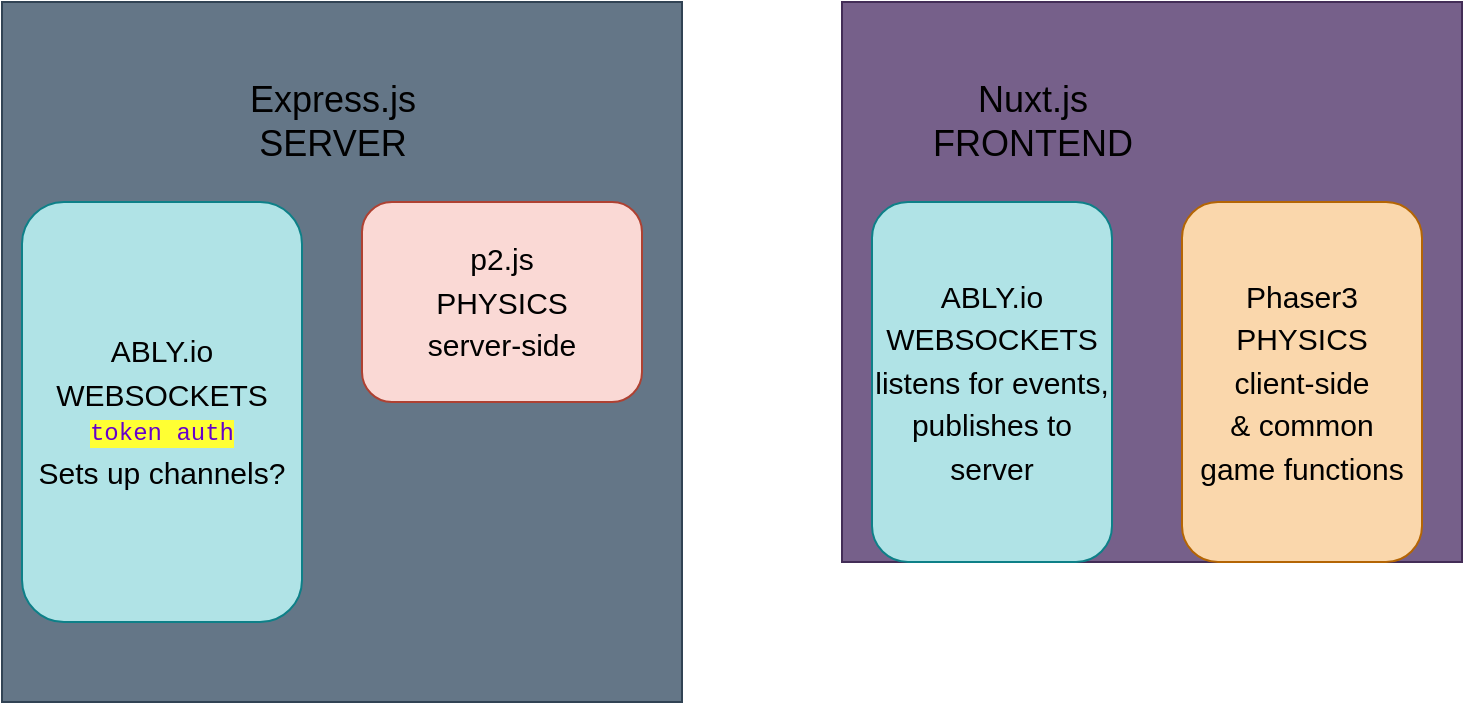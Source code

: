 <mxfile>
    <diagram id="M1rmrU9Zc5NufmcTX-pv" name="Page-1">
        <mxGraphModel dx="648" dy="518" grid="1" gridSize="10" guides="1" tooltips="1" connect="1" arrows="1" fold="1" page="1" pageScale="1" pageWidth="850" pageHeight="1100" math="0" shadow="0">
            <root>
                <mxCell id="0"/>
                <mxCell id="1" parent="0"/>
                <mxCell id="4" value="" style="group;fontStyle=1" vertex="1" connectable="0" parent="1">
                    <mxGeometry x="70" y="120" width="340" height="350" as="geometry"/>
                </mxCell>
                <mxCell id="2" value="" style="rounded=0;whiteSpace=wrap;html=1;fillColor=#647687;strokeColor=#314354;fontColor=#ffffff;" vertex="1" parent="4">
                    <mxGeometry width="340" height="350" as="geometry"/>
                </mxCell>
                <mxCell id="16" value="&lt;font style=&quot;font-size: 15px;&quot; color=&quot;#000000&quot;&gt;p2.js&lt;br&gt;PHYSICS&lt;br&gt;server-side&lt;br&gt;&lt;/font&gt;" style="rounded=1;whiteSpace=wrap;html=1;fontSize=18;fillColor=#fad9d5;strokeColor=#ae4132;" vertex="1" parent="2">
                    <mxGeometry x="180" y="100" width="140" height="100" as="geometry"/>
                </mxCell>
                <mxCell id="3" value="Express.js&lt;br style=&quot;font-size: 18px;&quot;&gt;SERVER" style="text;html=1;align=center;verticalAlign=middle;resizable=0;points=[];autosize=1;strokeColor=none;fillColor=none;fontSize=18;fontStyle=0" vertex="1" parent="4">
                    <mxGeometry x="110" y="30" width="110" height="60" as="geometry"/>
                </mxCell>
                <mxCell id="8" value="&lt;font style=&quot;font-size: 15px;&quot; color=&quot;#000000&quot;&gt;ABLY.io&lt;br&gt;WEBSOCKETS&lt;br&gt;&lt;/font&gt;&lt;div style=&quot;font-family: Menlo, Monaco, &amp;quot;Courier New&amp;quot;, monospace; font-size: 12px; line-height: 18px;&quot;&gt;&lt;span style=&quot;background-color: rgb(255, 255, 51);&quot;&gt;&lt;font color=&quot;#6600cc&quot;&gt;token auth&lt;/font&gt;&lt;/span&gt;&lt;/div&gt;&lt;font style=&quot;font-size: 15px;&quot; color=&quot;#000000&quot;&gt;Sets up channels?&lt;br&gt;&lt;/font&gt;" style="rounded=1;whiteSpace=wrap;html=1;fontSize=18;fillColor=#b0e3e6;strokeColor=#0e8088;" vertex="1" parent="4">
                    <mxGeometry x="10" y="100" width="140" height="210" as="geometry"/>
                </mxCell>
                <mxCell id="5" value="" style="group;fillColor=#fad9d5;strokeColor=#ae4132;" vertex="1" connectable="0" parent="1">
                    <mxGeometry x="490" y="120" width="310" height="280" as="geometry"/>
                </mxCell>
                <mxCell id="6" value="" style="rounded=0;whiteSpace=wrap;html=1;fillColor=#76608a;strokeColor=#432D57;fontColor=#ffffff;" vertex="1" parent="5">
                    <mxGeometry width="310" height="280" as="geometry"/>
                </mxCell>
                <mxCell id="7" value="Nuxt.js&lt;br style=&quot;font-size: 18px;&quot;&gt;FRONTEND" style="text;html=1;align=center;verticalAlign=middle;resizable=0;points=[];autosize=1;strokeColor=none;fillColor=none;fontSize=18;fontStyle=0" vertex="1" parent="5">
                    <mxGeometry x="35" y="30" width="120" height="60" as="geometry"/>
                </mxCell>
                <mxCell id="9" value="&lt;font style=&quot;font-size: 15px;&quot; color=&quot;#000000&quot;&gt;ABLY.io&lt;br&gt;WEBSOCKETS&lt;br&gt;listens for events,&lt;br&gt;publishes to server&lt;br&gt;&lt;/font&gt;" style="rounded=1;whiteSpace=wrap;html=1;fontSize=18;fillColor=#b0e3e6;strokeColor=#0e8088;" vertex="1" parent="5">
                    <mxGeometry x="15" y="100" width="120" height="180" as="geometry"/>
                </mxCell>
                <mxCell id="13" value="&lt;font style=&quot;font-size: 15px;&quot; color=&quot;#000000&quot;&gt;Phaser3&lt;br&gt;PHYSICS&lt;br&gt;client-side&lt;br&gt;&amp;amp; common &lt;br&gt;game functions&lt;br&gt;&lt;/font&gt;" style="rounded=1;whiteSpace=wrap;html=1;fontSize=18;fillColor=#fad7ac;strokeColor=#b46504;" vertex="1" parent="5">
                    <mxGeometry x="170" y="100" width="120" height="180" as="geometry"/>
                </mxCell>
            </root>
        </mxGraphModel>
    </diagram>
</mxfile>